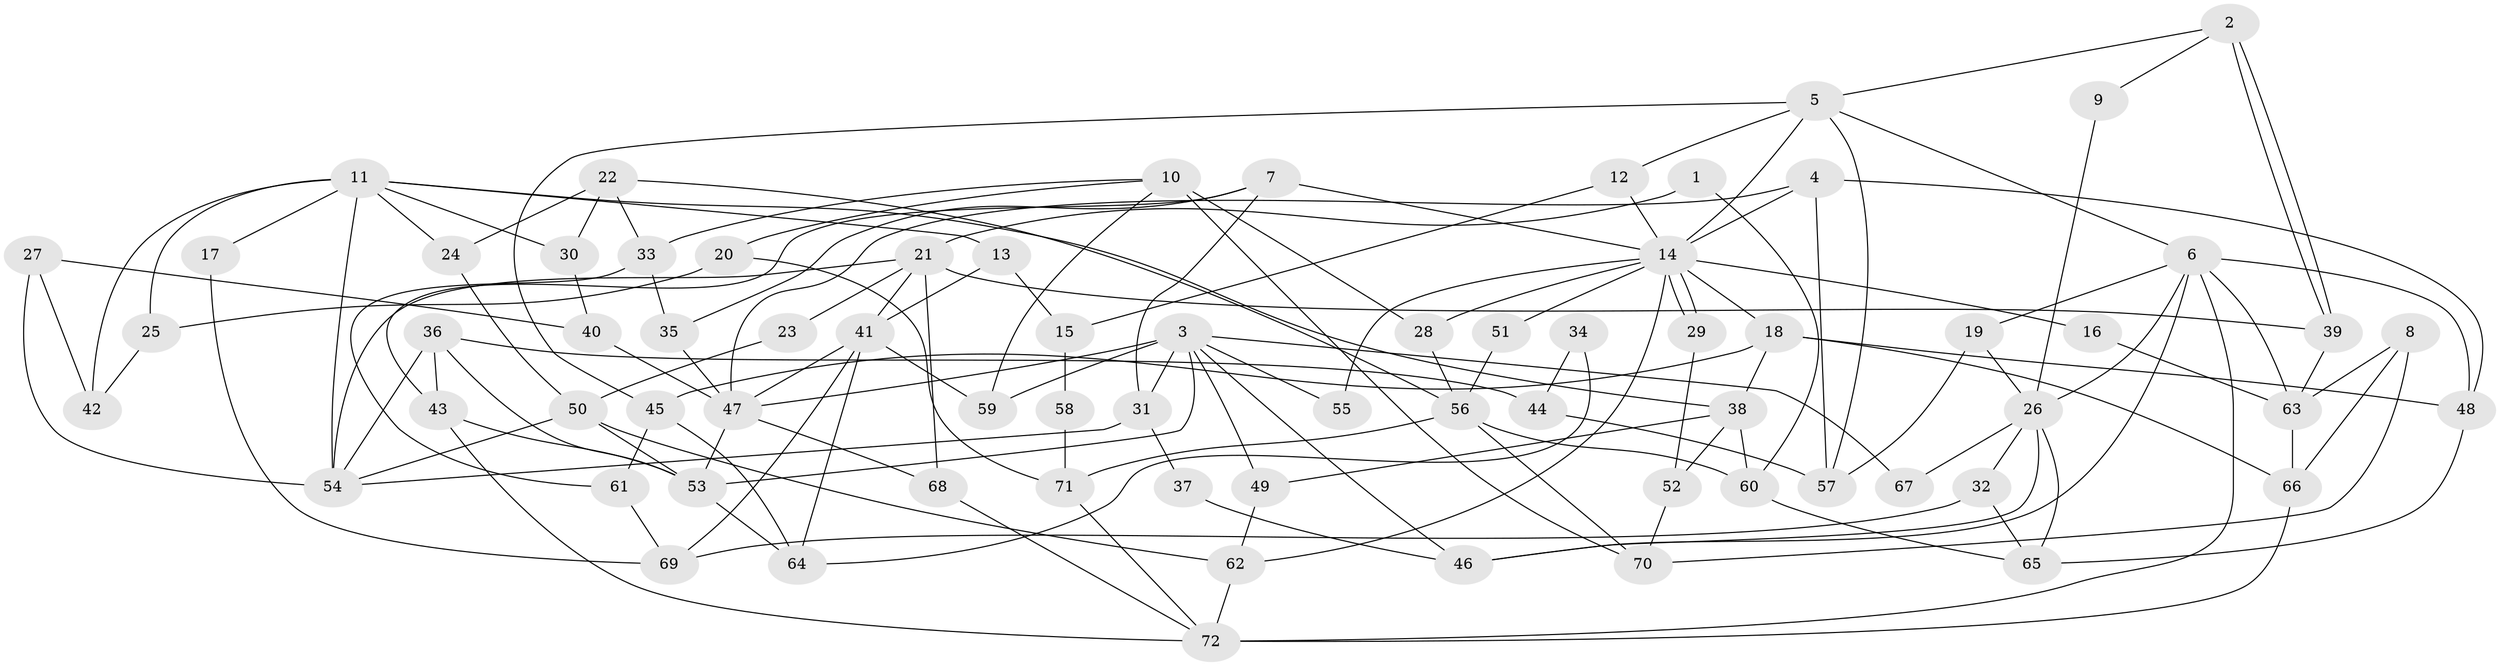 // Generated by graph-tools (version 1.1) at 2025/02/03/09/25 03:02:00]
// undirected, 72 vertices, 144 edges
graph export_dot {
graph [start="1"]
  node [color=gray90,style=filled];
  1;
  2;
  3;
  4;
  5;
  6;
  7;
  8;
  9;
  10;
  11;
  12;
  13;
  14;
  15;
  16;
  17;
  18;
  19;
  20;
  21;
  22;
  23;
  24;
  25;
  26;
  27;
  28;
  29;
  30;
  31;
  32;
  33;
  34;
  35;
  36;
  37;
  38;
  39;
  40;
  41;
  42;
  43;
  44;
  45;
  46;
  47;
  48;
  49;
  50;
  51;
  52;
  53;
  54;
  55;
  56;
  57;
  58;
  59;
  60;
  61;
  62;
  63;
  64;
  65;
  66;
  67;
  68;
  69;
  70;
  71;
  72;
  1 -- 21;
  1 -- 60;
  2 -- 5;
  2 -- 39;
  2 -- 39;
  2 -- 9;
  3 -- 31;
  3 -- 59;
  3 -- 46;
  3 -- 47;
  3 -- 49;
  3 -- 53;
  3 -- 55;
  3 -- 67;
  4 -- 14;
  4 -- 47;
  4 -- 48;
  4 -- 57;
  5 -- 6;
  5 -- 14;
  5 -- 12;
  5 -- 45;
  5 -- 57;
  6 -- 19;
  6 -- 72;
  6 -- 26;
  6 -- 46;
  6 -- 48;
  6 -- 63;
  7 -- 43;
  7 -- 35;
  7 -- 14;
  7 -- 31;
  8 -- 63;
  8 -- 66;
  8 -- 70;
  9 -- 26;
  10 -- 70;
  10 -- 33;
  10 -- 20;
  10 -- 28;
  10 -- 59;
  11 -- 30;
  11 -- 38;
  11 -- 13;
  11 -- 17;
  11 -- 24;
  11 -- 25;
  11 -- 42;
  11 -- 54;
  12 -- 14;
  12 -- 15;
  13 -- 41;
  13 -- 15;
  14 -- 29;
  14 -- 29;
  14 -- 16;
  14 -- 18;
  14 -- 28;
  14 -- 51;
  14 -- 55;
  14 -- 62;
  15 -- 58;
  16 -- 63;
  17 -- 69;
  18 -- 48;
  18 -- 38;
  18 -- 45;
  18 -- 66;
  19 -- 26;
  19 -- 57;
  20 -- 71;
  20 -- 25;
  21 -- 68;
  21 -- 54;
  21 -- 23;
  21 -- 39;
  21 -- 41;
  22 -- 24;
  22 -- 56;
  22 -- 30;
  22 -- 33;
  23 -- 50;
  24 -- 50;
  25 -- 42;
  26 -- 46;
  26 -- 32;
  26 -- 65;
  26 -- 67;
  27 -- 42;
  27 -- 54;
  27 -- 40;
  28 -- 56;
  29 -- 52;
  30 -- 40;
  31 -- 54;
  31 -- 37;
  32 -- 65;
  32 -- 69;
  33 -- 61;
  33 -- 35;
  34 -- 44;
  34 -- 64;
  35 -- 47;
  36 -- 54;
  36 -- 53;
  36 -- 43;
  36 -- 44;
  37 -- 46;
  38 -- 49;
  38 -- 52;
  38 -- 60;
  39 -- 63;
  40 -- 47;
  41 -- 47;
  41 -- 59;
  41 -- 64;
  41 -- 69;
  43 -- 53;
  43 -- 72;
  44 -- 57;
  45 -- 61;
  45 -- 64;
  47 -- 53;
  47 -- 68;
  48 -- 65;
  49 -- 62;
  50 -- 53;
  50 -- 62;
  50 -- 54;
  51 -- 56;
  52 -- 70;
  53 -- 64;
  56 -- 60;
  56 -- 70;
  56 -- 71;
  58 -- 71;
  60 -- 65;
  61 -- 69;
  62 -- 72;
  63 -- 66;
  66 -- 72;
  68 -- 72;
  71 -- 72;
}

